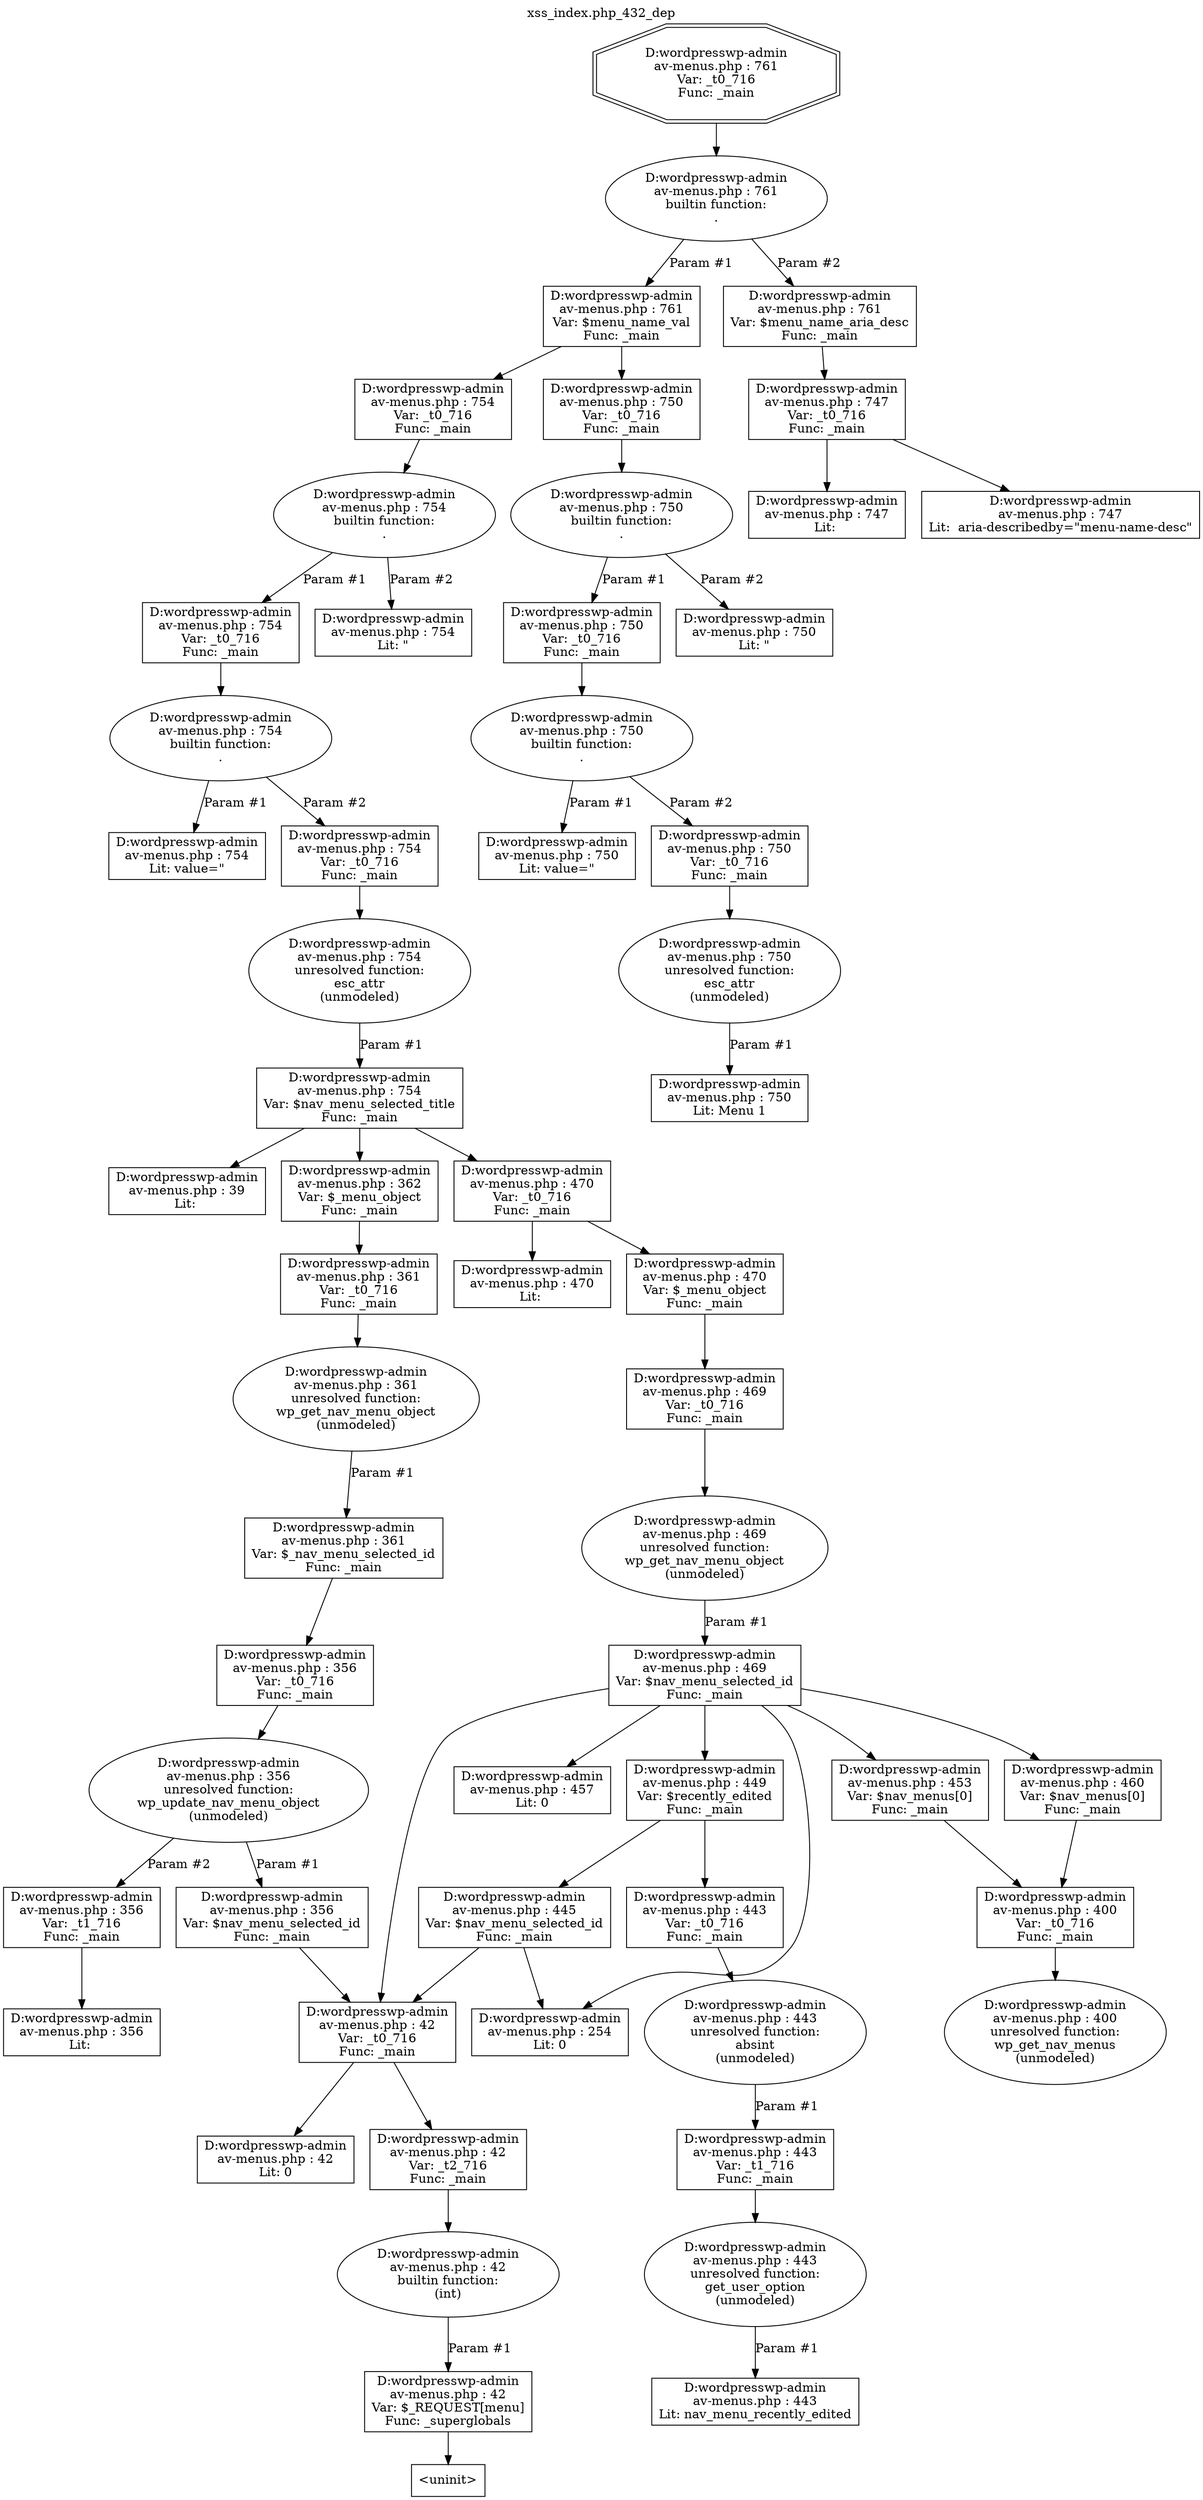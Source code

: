 digraph cfg {
  label="xss_index.php_432_dep";
  labelloc=t;
  n1 [shape=doubleoctagon, label="D:\wordpress\wp-admin\nav-menus.php : 761\nVar: _t0_716\nFunc: _main\n"];
  n2 [shape=ellipse, label="D:\wordpress\wp-admin\nav-menus.php : 761\nbuiltin function:\n.\n"];
  n3 [shape=box, label="D:\wordpress\wp-admin\nav-menus.php : 761\nVar: $menu_name_val\nFunc: _main\n"];
  n4 [shape=box, label="D:\wordpress\wp-admin\nav-menus.php : 750\nVar: _t0_716\nFunc: _main\n"];
  n5 [shape=ellipse, label="D:\wordpress\wp-admin\nav-menus.php : 750\nbuiltin function:\n.\n"];
  n6 [shape=box, label="D:\wordpress\wp-admin\nav-menus.php : 750\nVar: _t0_716\nFunc: _main\n"];
  n7 [shape=ellipse, label="D:\wordpress\wp-admin\nav-menus.php : 750\nbuiltin function:\n.\n"];
  n8 [shape=box, label="D:\wordpress\wp-admin\nav-menus.php : 750\nLit: value=\"\n"];
  n9 [shape=box, label="D:\wordpress\wp-admin\nav-menus.php : 750\nVar: _t0_716\nFunc: _main\n"];
  n10 [shape=ellipse, label="D:\wordpress\wp-admin\nav-menus.php : 750\nunresolved function:\nesc_attr\n(unmodeled)\n"];
  n11 [shape=box, label="D:\wordpress\wp-admin\nav-menus.php : 750\nLit: Menu 1\n"];
  n12 [shape=box, label="D:\wordpress\wp-admin\nav-menus.php : 750\nLit: \"\n"];
  n13 [shape=box, label="D:\wordpress\wp-admin\nav-menus.php : 754\nVar: _t0_716\nFunc: _main\n"];
  n14 [shape=ellipse, label="D:\wordpress\wp-admin\nav-menus.php : 754\nbuiltin function:\n.\n"];
  n15 [shape=box, label="D:\wordpress\wp-admin\nav-menus.php : 754\nVar: _t0_716\nFunc: _main\n"];
  n16 [shape=ellipse, label="D:\wordpress\wp-admin\nav-menus.php : 754\nbuiltin function:\n.\n"];
  n17 [shape=box, label="D:\wordpress\wp-admin\nav-menus.php : 754\nLit: value=\"\n"];
  n18 [shape=box, label="D:\wordpress\wp-admin\nav-menus.php : 754\nVar: _t0_716\nFunc: _main\n"];
  n19 [shape=ellipse, label="D:\wordpress\wp-admin\nav-menus.php : 754\nunresolved function:\nesc_attr\n(unmodeled)\n"];
  n20 [shape=box, label="D:\wordpress\wp-admin\nav-menus.php : 754\nVar: $nav_menu_selected_title\nFunc: _main\n"];
  n21 [shape=box, label="D:\wordpress\wp-admin\nav-menus.php : 39\nLit: \n"];
  n22 [shape=box, label="D:\wordpress\wp-admin\nav-menus.php : 362\nVar: $_menu_object\nFunc: _main\n"];
  n23 [shape=box, label="D:\wordpress\wp-admin\nav-menus.php : 361\nVar: _t0_716\nFunc: _main\n"];
  n24 [shape=ellipse, label="D:\wordpress\wp-admin\nav-menus.php : 361\nunresolved function:\nwp_get_nav_menu_object\n(unmodeled)\n"];
  n25 [shape=box, label="D:\wordpress\wp-admin\nav-menus.php : 361\nVar: $_nav_menu_selected_id\nFunc: _main\n"];
  n26 [shape=box, label="D:\wordpress\wp-admin\nav-menus.php : 356\nVar: _t0_716\nFunc: _main\n"];
  n27 [shape=ellipse, label="D:\wordpress\wp-admin\nav-menus.php : 356\nunresolved function:\nwp_update_nav_menu_object\n(unmodeled)\n"];
  n28 [shape=box, label="D:\wordpress\wp-admin\nav-menus.php : 356\nVar: $nav_menu_selected_id\nFunc: _main\n"];
  n29 [shape=box, label="D:\wordpress\wp-admin\nav-menus.php : 42\nVar: _t0_716\nFunc: _main\n"];
  n30 [shape=box, label="D:\wordpress\wp-admin\nav-menus.php : 42\nVar: _t2_716\nFunc: _main\n"];
  n31 [shape=ellipse, label="D:\wordpress\wp-admin\nav-menus.php : 42\nbuiltin function:\n(int)\n"];
  n32 [shape=box, label="D:\wordpress\wp-admin\nav-menus.php : 42\nVar: $_REQUEST[menu]\nFunc: _superglobals\n"];
  n33 [shape=box, label="<uninit>"];
  n34 [shape=box, label="D:\wordpress\wp-admin\nav-menus.php : 42\nLit: 0\n"];
  n35 [shape=box, label="D:\wordpress\wp-admin\nav-menus.php : 356\nVar: _t1_716\nFunc: _main\n"];
  n36 [shape=box, label="D:\wordpress\wp-admin\nav-menus.php : 356\nLit: \n"];
  n37 [shape=box, label="D:\wordpress\wp-admin\nav-menus.php : 470\nVar: _t0_716\nFunc: _main\n"];
  n38 [shape=box, label="D:\wordpress\wp-admin\nav-menus.php : 470\nLit: \n"];
  n39 [shape=box, label="D:\wordpress\wp-admin\nav-menus.php : 470\nVar: $_menu_object\nFunc: _main\n"];
  n40 [shape=box, label="D:\wordpress\wp-admin\nav-menus.php : 469\nVar: _t0_716\nFunc: _main\n"];
  n41 [shape=ellipse, label="D:\wordpress\wp-admin\nav-menus.php : 469\nunresolved function:\nwp_get_nav_menu_object\n(unmodeled)\n"];
  n42 [shape=box, label="D:\wordpress\wp-admin\nav-menus.php : 469\nVar: $nav_menu_selected_id\nFunc: _main\n"];
  n43 [shape=box, label="D:\wordpress\wp-admin\nav-menus.php : 457\nLit: 0\n"];
  n44 [shape=box, label="D:\wordpress\wp-admin\nav-menus.php : 453\nVar: $nav_menus[0]\nFunc: _main\n"];
  n45 [shape=box, label="D:\wordpress\wp-admin\nav-menus.php : 400\nVar: _t0_716\nFunc: _main\n"];
  n46 [shape=ellipse, label="D:\wordpress\wp-admin\nav-menus.php : 400\nunresolved function:\nwp_get_nav_menus\n(unmodeled)\n"];
  n47 [shape=box, label="D:\wordpress\wp-admin\nav-menus.php : 449\nVar: $recently_edited\nFunc: _main\n"];
  n48 [shape=box, label="D:\wordpress\wp-admin\nav-menus.php : 445\nVar: $nav_menu_selected_id\nFunc: _main\n"];
  n49 [shape=box, label="D:\wordpress\wp-admin\nav-menus.php : 254\nLit: 0\n"];
  n50 [shape=box, label="D:\wordpress\wp-admin\nav-menus.php : 443\nVar: _t0_716\nFunc: _main\n"];
  n51 [shape=ellipse, label="D:\wordpress\wp-admin\nav-menus.php : 443\nunresolved function:\nabsint\n(unmodeled)\n"];
  n52 [shape=box, label="D:\wordpress\wp-admin\nav-menus.php : 443\nVar: _t1_716\nFunc: _main\n"];
  n53 [shape=ellipse, label="D:\wordpress\wp-admin\nav-menus.php : 443\nunresolved function:\nget_user_option\n(unmodeled)\n"];
  n54 [shape=box, label="D:\wordpress\wp-admin\nav-menus.php : 443\nLit: nav_menu_recently_edited\n"];
  n55 [shape=box, label="D:\wordpress\wp-admin\nav-menus.php : 460\nVar: $nav_menus[0]\nFunc: _main\n"];
  n56 [shape=box, label="D:\wordpress\wp-admin\nav-menus.php : 754\nLit: \"\n"];
  n57 [shape=box, label="D:\wordpress\wp-admin\nav-menus.php : 761\nVar: $menu_name_aria_desc\nFunc: _main\n"];
  n58 [shape=box, label="D:\wordpress\wp-admin\nav-menus.php : 747\nVar: _t0_716\nFunc: _main\n"];
  n59 [shape=box, label="D:\wordpress\wp-admin\nav-menus.php : 747\nLit: \n"];
  n60 [shape=box, label="D:\wordpress\wp-admin\nav-menus.php : 747\nLit:  aria-describedby=\"menu-name-desc\"\n"];
  n1 -> n2;
  n4 -> n5;
  n6 -> n7;
  n7 -> n8[label="Param #1"];
  n7 -> n9[label="Param #2"];
  n9 -> n10;
  n10 -> n11[label="Param #1"];
  n5 -> n6[label="Param #1"];
  n5 -> n12[label="Param #2"];
  n3 -> n4;
  n3 -> n13;
  n13 -> n14;
  n15 -> n16;
  n16 -> n17[label="Param #1"];
  n16 -> n18[label="Param #2"];
  n18 -> n19;
  n20 -> n21;
  n20 -> n22;
  n20 -> n37;
  n23 -> n24;
  n26 -> n27;
  n30 -> n31;
  n32 -> n33;
  n31 -> n32[label="Param #1"];
  n29 -> n30;
  n29 -> n34;
  n28 -> n29;
  n27 -> n28[label="Param #1"];
  n27 -> n35[label="Param #2"];
  n35 -> n36;
  n25 -> n26;
  n24 -> n25[label="Param #1"];
  n22 -> n23;
  n37 -> n38;
  n37 -> n39;
  n40 -> n41;
  n42 -> n43;
  n42 -> n44;
  n42 -> n47;
  n42 -> n55;
  n42 -> n49;
  n42 -> n29;
  n45 -> n46;
  n44 -> n45;
  n48 -> n49;
  n48 -> n29;
  n47 -> n48;
  n47 -> n50;
  n50 -> n51;
  n52 -> n53;
  n53 -> n54[label="Param #1"];
  n51 -> n52[label="Param #1"];
  n55 -> n45;
  n41 -> n42[label="Param #1"];
  n39 -> n40;
  n19 -> n20[label="Param #1"];
  n14 -> n15[label="Param #1"];
  n14 -> n56[label="Param #2"];
  n2 -> n3[label="Param #1"];
  n2 -> n57[label="Param #2"];
  n58 -> n59;
  n58 -> n60;
  n57 -> n58;
}
